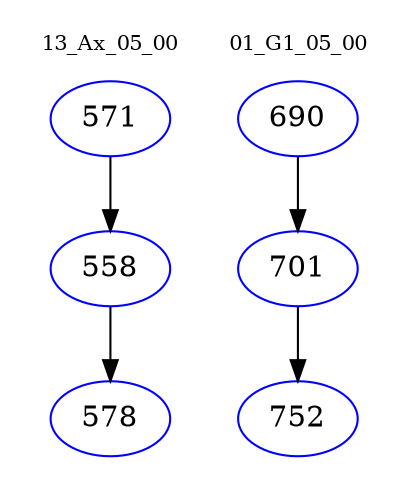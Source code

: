 digraph{
subgraph cluster_0 {
color = white
label = "13_Ax_05_00";
fontsize=10;
T0_571 [label="571", color="blue"]
T0_571 -> T0_558 [color="black"]
T0_558 [label="558", color="blue"]
T0_558 -> T0_578 [color="black"]
T0_578 [label="578", color="blue"]
}
subgraph cluster_1 {
color = white
label = "01_G1_05_00";
fontsize=10;
T1_690 [label="690", color="blue"]
T1_690 -> T1_701 [color="black"]
T1_701 [label="701", color="blue"]
T1_701 -> T1_752 [color="black"]
T1_752 [label="752", color="blue"]
}
}
